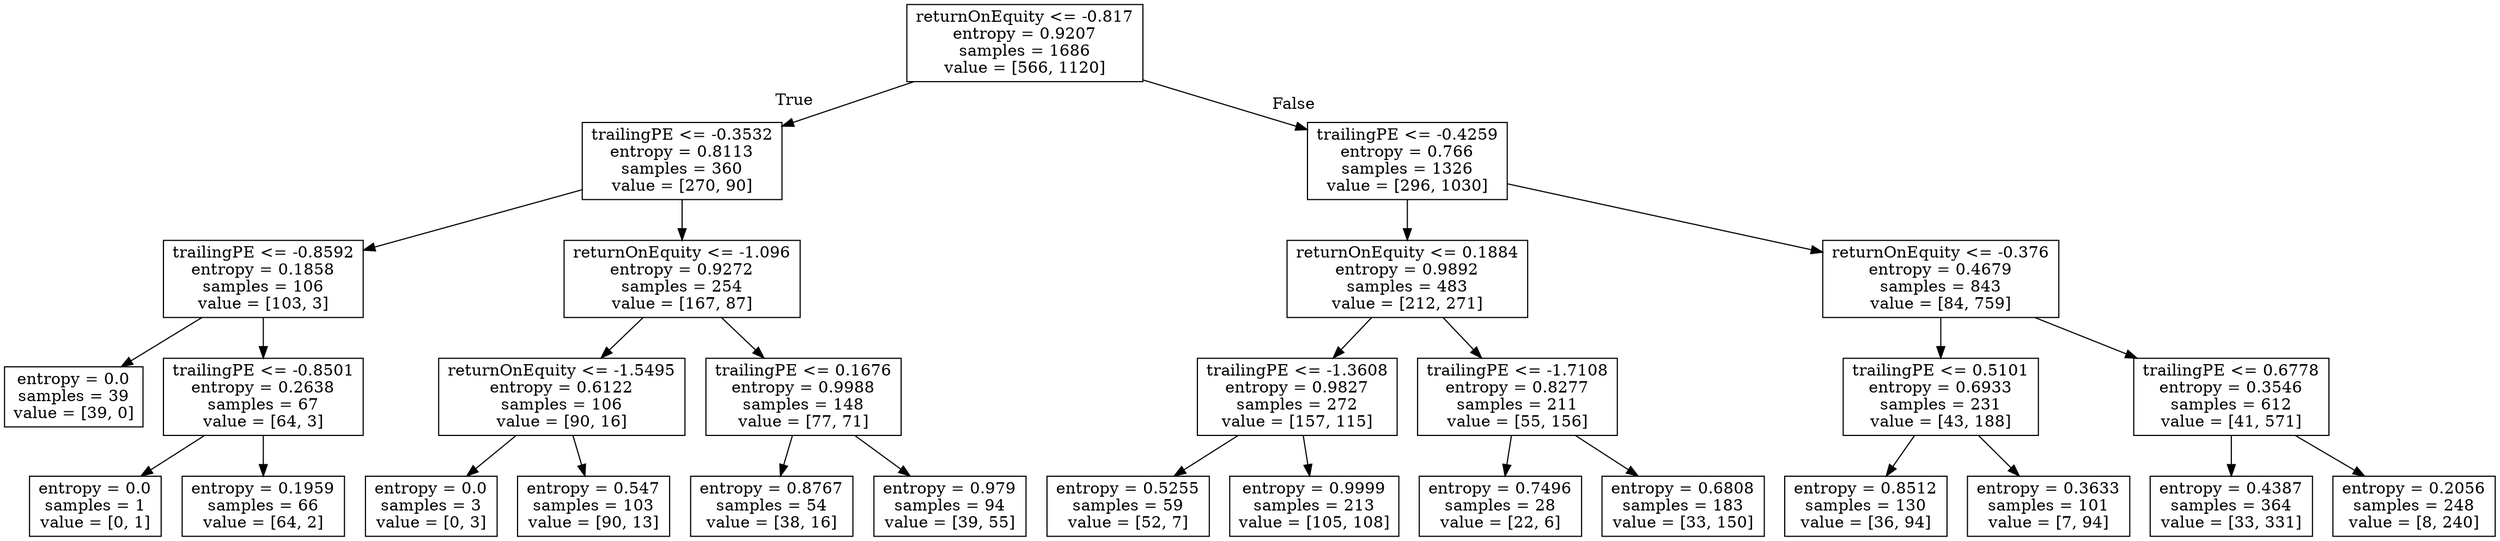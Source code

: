 digraph Tree {
node [shape=box] ;
0 [label="returnOnEquity <= -0.817\nentropy = 0.9207\nsamples = 1686\nvalue = [566, 1120]"] ;
1 [label="trailingPE <= -0.3532\nentropy = 0.8113\nsamples = 360\nvalue = [270, 90]"] ;
0 -> 1 [labeldistance=2.5, labelangle=45, headlabel="True"] ;
2 [label="trailingPE <= -0.8592\nentropy = 0.1858\nsamples = 106\nvalue = [103, 3]"] ;
1 -> 2 ;
3 [label="entropy = 0.0\nsamples = 39\nvalue = [39, 0]"] ;
2 -> 3 ;
4 [label="trailingPE <= -0.8501\nentropy = 0.2638\nsamples = 67\nvalue = [64, 3]"] ;
2 -> 4 ;
5 [label="entropy = 0.0\nsamples = 1\nvalue = [0, 1]"] ;
4 -> 5 ;
6 [label="entropy = 0.1959\nsamples = 66\nvalue = [64, 2]"] ;
4 -> 6 ;
7 [label="returnOnEquity <= -1.096\nentropy = 0.9272\nsamples = 254\nvalue = [167, 87]"] ;
1 -> 7 ;
8 [label="returnOnEquity <= -1.5495\nentropy = 0.6122\nsamples = 106\nvalue = [90, 16]"] ;
7 -> 8 ;
9 [label="entropy = 0.0\nsamples = 3\nvalue = [0, 3]"] ;
8 -> 9 ;
10 [label="entropy = 0.547\nsamples = 103\nvalue = [90, 13]"] ;
8 -> 10 ;
11 [label="trailingPE <= 0.1676\nentropy = 0.9988\nsamples = 148\nvalue = [77, 71]"] ;
7 -> 11 ;
12 [label="entropy = 0.8767\nsamples = 54\nvalue = [38, 16]"] ;
11 -> 12 ;
13 [label="entropy = 0.979\nsamples = 94\nvalue = [39, 55]"] ;
11 -> 13 ;
14 [label="trailingPE <= -0.4259\nentropy = 0.766\nsamples = 1326\nvalue = [296, 1030]"] ;
0 -> 14 [labeldistance=2.5, labelangle=-45, headlabel="False"] ;
15 [label="returnOnEquity <= 0.1884\nentropy = 0.9892\nsamples = 483\nvalue = [212, 271]"] ;
14 -> 15 ;
16 [label="trailingPE <= -1.3608\nentropy = 0.9827\nsamples = 272\nvalue = [157, 115]"] ;
15 -> 16 ;
17 [label="entropy = 0.5255\nsamples = 59\nvalue = [52, 7]"] ;
16 -> 17 ;
18 [label="entropy = 0.9999\nsamples = 213\nvalue = [105, 108]"] ;
16 -> 18 ;
19 [label="trailingPE <= -1.7108\nentropy = 0.8277\nsamples = 211\nvalue = [55, 156]"] ;
15 -> 19 ;
20 [label="entropy = 0.7496\nsamples = 28\nvalue = [22, 6]"] ;
19 -> 20 ;
21 [label="entropy = 0.6808\nsamples = 183\nvalue = [33, 150]"] ;
19 -> 21 ;
22 [label="returnOnEquity <= -0.376\nentropy = 0.4679\nsamples = 843\nvalue = [84, 759]"] ;
14 -> 22 ;
23 [label="trailingPE <= 0.5101\nentropy = 0.6933\nsamples = 231\nvalue = [43, 188]"] ;
22 -> 23 ;
24 [label="entropy = 0.8512\nsamples = 130\nvalue = [36, 94]"] ;
23 -> 24 ;
25 [label="entropy = 0.3633\nsamples = 101\nvalue = [7, 94]"] ;
23 -> 25 ;
26 [label="trailingPE <= 0.6778\nentropy = 0.3546\nsamples = 612\nvalue = [41, 571]"] ;
22 -> 26 ;
27 [label="entropy = 0.4387\nsamples = 364\nvalue = [33, 331]"] ;
26 -> 27 ;
28 [label="entropy = 0.2056\nsamples = 248\nvalue = [8, 240]"] ;
26 -> 28 ;
}